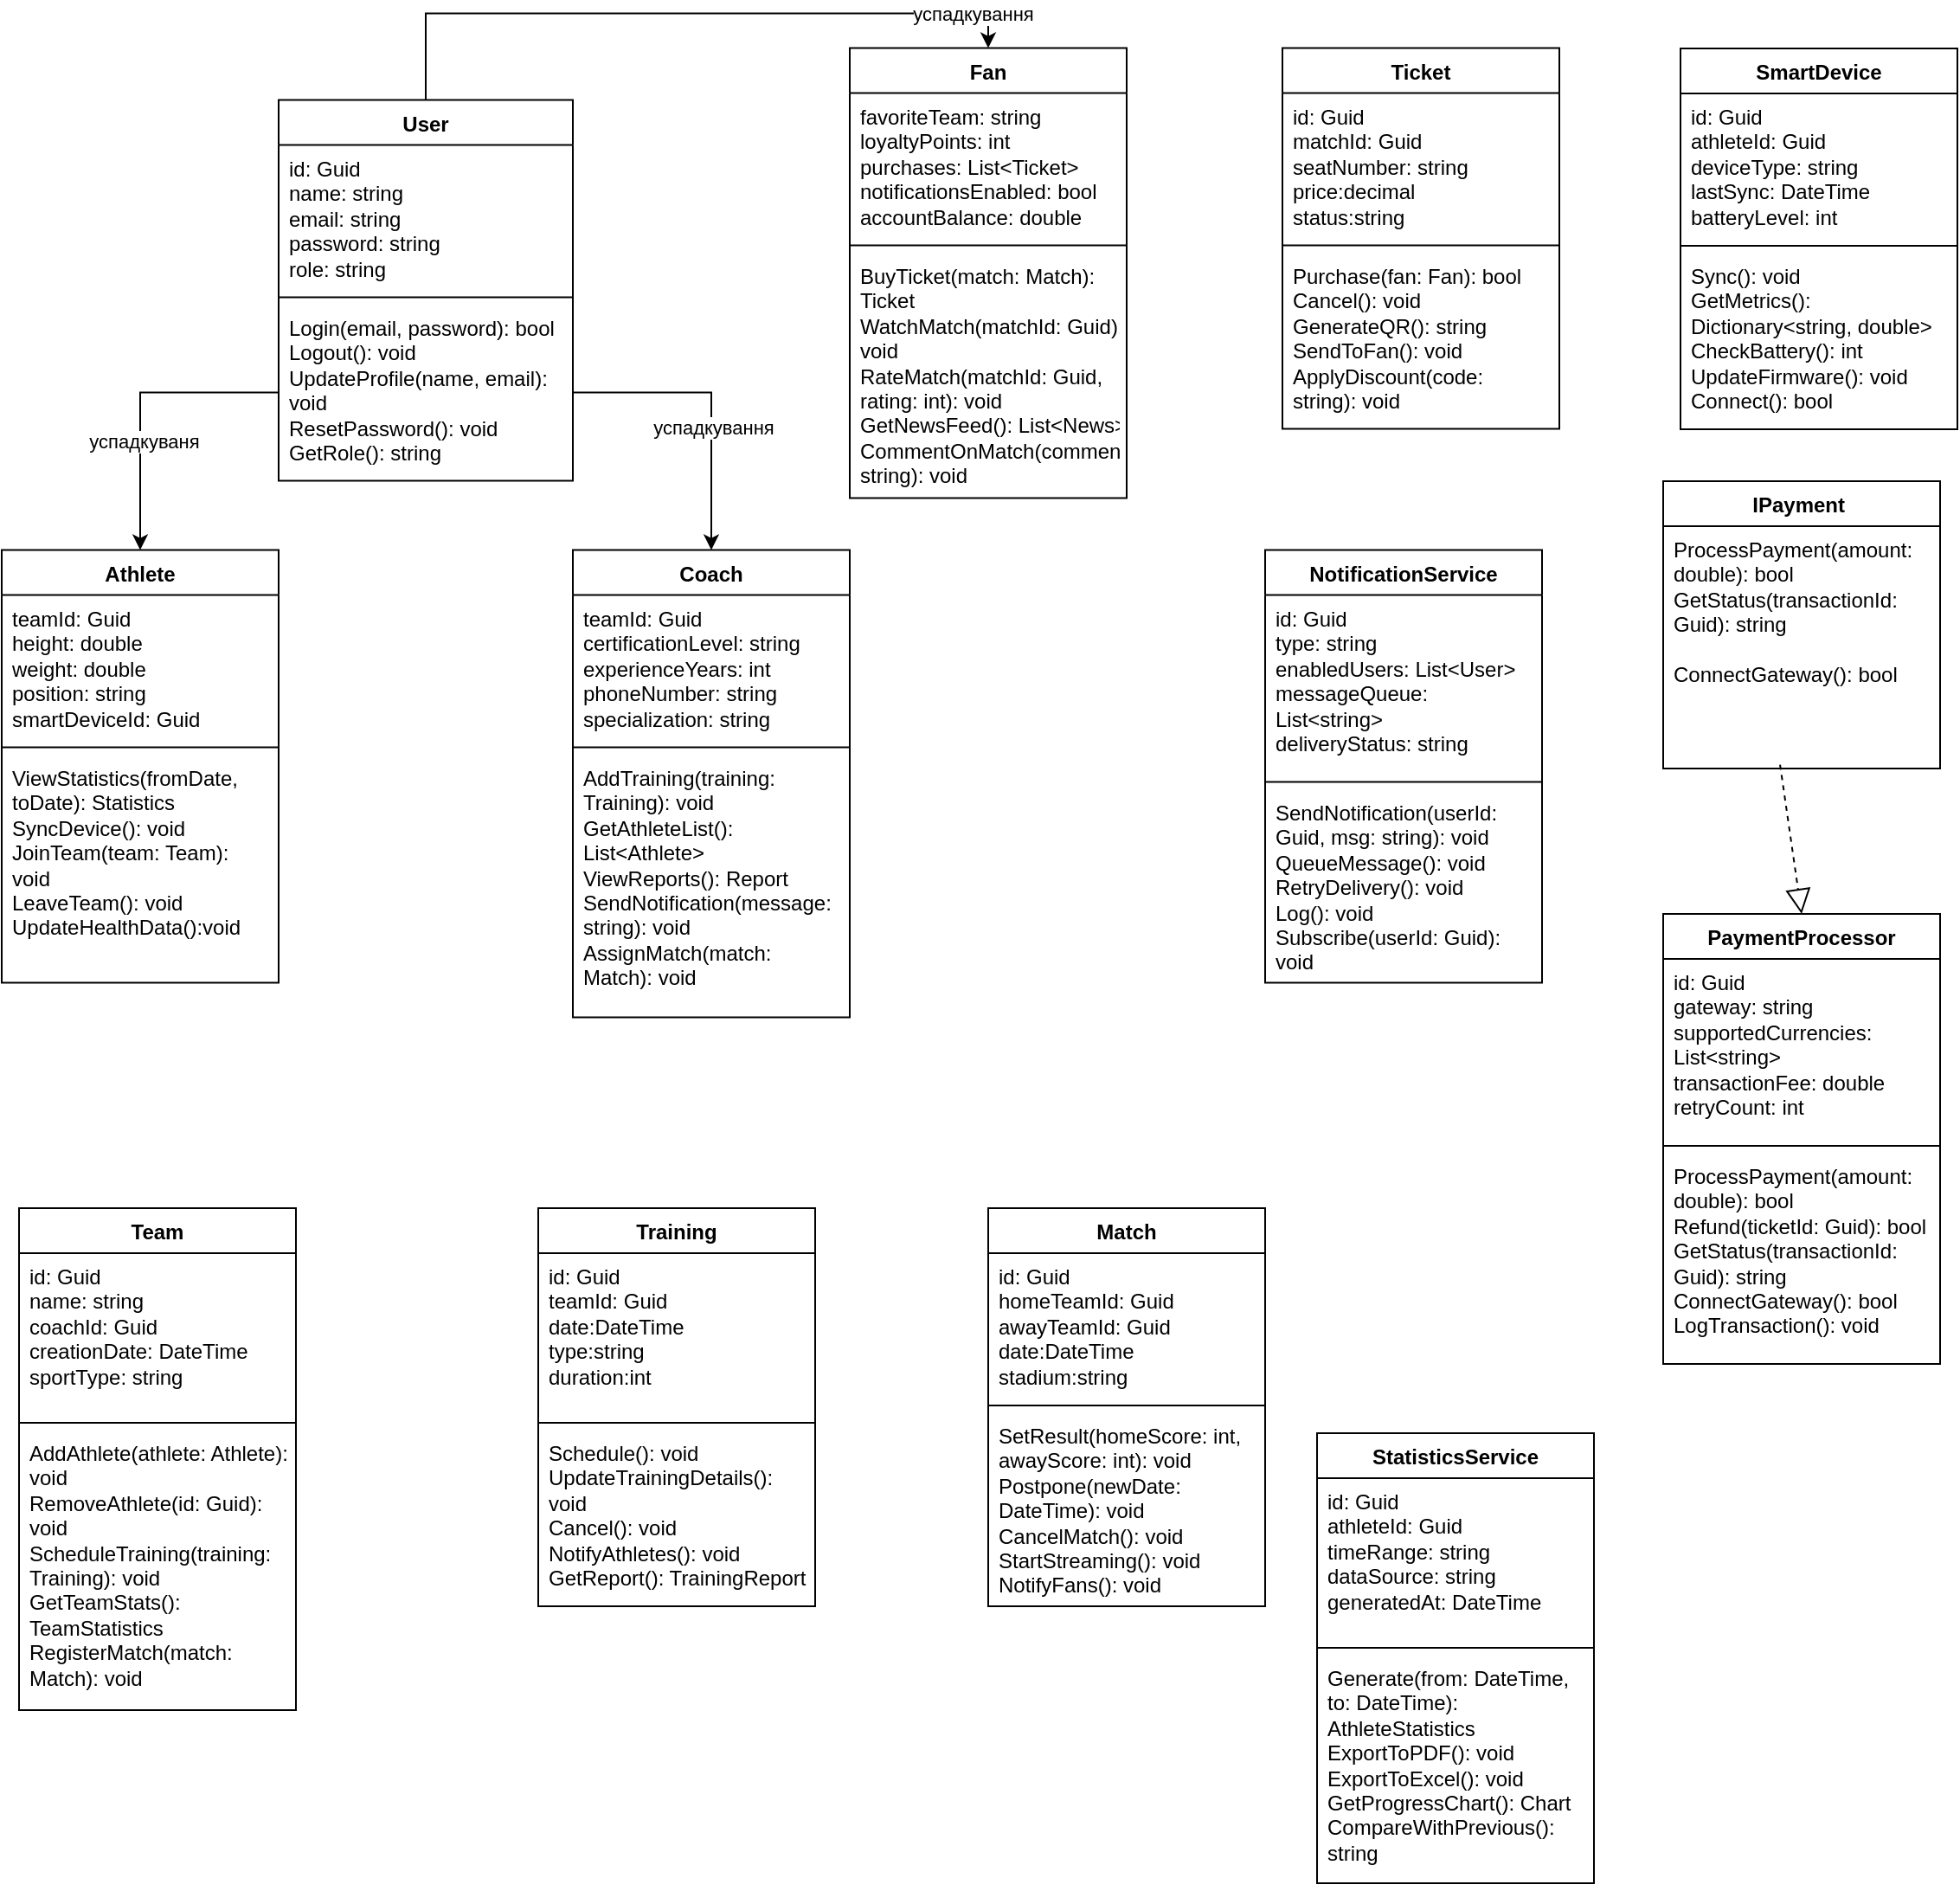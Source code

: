 <mxfile version="27.0.6">
  <diagram name="Діаграма класів" id="z-kEu092A0DdXce8V3VC">
    <mxGraphModel dx="1414" dy="2516" grid="1" gridSize="10" guides="1" tooltips="1" connect="1" arrows="1" fold="1" page="1" pageScale="1" pageWidth="1200" pageHeight="1920" math="0" shadow="0">
      <root>
        <mxCell id="0" />
        <mxCell id="1" parent="0" />
        <mxCell id="_u4IdC9-C4-nJ8cXUjxb-21" style="edgeStyle=orthogonalEdgeStyle;rounded=0;orthogonalLoop=1;jettySize=auto;html=1;exitX=0.5;exitY=0;exitDx=0;exitDy=0;entryX=0.5;entryY=0;entryDx=0;entryDy=0;" parent="1" source="_u4IdC9-C4-nJ8cXUjxb-1" target="_u4IdC9-C4-nJ8cXUjxb-17" edge="1">
          <mxGeometry relative="1" as="geometry" />
        </mxCell>
        <mxCell id="_u4IdC9-C4-nJ8cXUjxb-22" value="успадкування" style="edgeLabel;html=1;align=center;verticalAlign=middle;resizable=0;points=[];" parent="_u4IdC9-C4-nJ8cXUjxb-21" vertex="1" connectable="0">
          <mxGeometry x="0.851" relative="1" as="geometry">
            <mxPoint as="offset" />
          </mxGeometry>
        </mxCell>
        <mxCell id="_u4IdC9-C4-nJ8cXUjxb-1" value="User" style="swimlane;fontStyle=1;align=center;verticalAlign=top;childLayout=stackLayout;horizontal=1;startSize=26;horizontalStack=0;resizeParent=1;resizeParentMax=0;resizeLast=0;collapsible=1;marginBottom=0;whiteSpace=wrap;html=1;" parent="1" vertex="1">
          <mxGeometry x="210" y="-1070.2" width="170" height="220" as="geometry" />
        </mxCell>
        <mxCell id="_u4IdC9-C4-nJ8cXUjxb-2" value="id: Guid&lt;div&gt;name: string&lt;/div&gt;&lt;div&gt;email: string&lt;/div&gt;&lt;div&gt;password: string&lt;br&gt;&lt;div&gt;role: string&lt;/div&gt;&lt;/div&gt;" style="text;strokeColor=none;fillColor=none;align=left;verticalAlign=top;spacingLeft=4;spacingRight=4;overflow=hidden;rotatable=0;points=[[0,0.5],[1,0.5]];portConstraint=eastwest;whiteSpace=wrap;html=1;" parent="_u4IdC9-C4-nJ8cXUjxb-1" vertex="1">
          <mxGeometry y="26" width="170" height="84" as="geometry" />
        </mxCell>
        <mxCell id="_u4IdC9-C4-nJ8cXUjxb-3" value="" style="line;strokeWidth=1;fillColor=none;align=left;verticalAlign=middle;spacingTop=-1;spacingLeft=3;spacingRight=3;rotatable=0;labelPosition=right;points=[];portConstraint=eastwest;strokeColor=inherit;" parent="_u4IdC9-C4-nJ8cXUjxb-1" vertex="1">
          <mxGeometry y="110" width="170" height="8" as="geometry" />
        </mxCell>
        <mxCell id="_u4IdC9-C4-nJ8cXUjxb-4" value="Login(email, password): bool&lt;div&gt;Logout(): void&lt;/div&gt;&lt;div&gt;UpdateProfile(name, email): void&lt;/div&gt;&lt;div&gt;ResetPassword(): void&lt;/div&gt;&lt;div&gt;GetRole(): string&lt;/div&gt;" style="text;strokeColor=none;fillColor=none;align=left;verticalAlign=top;spacingLeft=4;spacingRight=4;overflow=hidden;rotatable=0;points=[[0,0.5],[1,0.5]];portConstraint=eastwest;whiteSpace=wrap;html=1;" parent="_u4IdC9-C4-nJ8cXUjxb-1" vertex="1">
          <mxGeometry y="118" width="170" height="102" as="geometry" />
        </mxCell>
        <mxCell id="_u4IdC9-C4-nJ8cXUjxb-5" value="Athlete" style="swimlane;fontStyle=1;align=center;verticalAlign=top;childLayout=stackLayout;horizontal=1;startSize=26;horizontalStack=0;resizeParent=1;resizeParentMax=0;resizeLast=0;collapsible=1;marginBottom=0;whiteSpace=wrap;html=1;" parent="1" vertex="1">
          <mxGeometry x="50" y="-810.2" width="160" height="250" as="geometry" />
        </mxCell>
        <mxCell id="_u4IdC9-C4-nJ8cXUjxb-6" value="teamId: Guid&lt;div&gt;height: double&lt;/div&gt;&lt;div&gt;weight: double&lt;/div&gt;&lt;div&gt;position: string&lt;/div&gt;&lt;div&gt;smartDeviceId: Guid&lt;/div&gt;" style="text;strokeColor=none;fillColor=none;align=left;verticalAlign=top;spacingLeft=4;spacingRight=4;overflow=hidden;rotatable=0;points=[[0,0.5],[1,0.5]];portConstraint=eastwest;whiteSpace=wrap;html=1;" parent="_u4IdC9-C4-nJ8cXUjxb-5" vertex="1">
          <mxGeometry y="26" width="160" height="84" as="geometry" />
        </mxCell>
        <mxCell id="_u4IdC9-C4-nJ8cXUjxb-7" value="" style="line;strokeWidth=1;fillColor=none;align=left;verticalAlign=middle;spacingTop=-1;spacingLeft=3;spacingRight=3;rotatable=0;labelPosition=right;points=[];portConstraint=eastwest;strokeColor=inherit;" parent="_u4IdC9-C4-nJ8cXUjxb-5" vertex="1">
          <mxGeometry y="110" width="160" height="8" as="geometry" />
        </mxCell>
        <mxCell id="_u4IdC9-C4-nJ8cXUjxb-8" value="ViewStatistics(fromDate, toDate): Statistics&lt;div&gt;SyncDevice(): void&lt;/div&gt;&lt;div&gt;JoinTeam(team: Team): void&lt;/div&gt;&lt;div&gt;LeaveTeam(): void&lt;/div&gt;&lt;div&gt;UpdateHealthData():void&lt;/div&gt;" style="text;strokeColor=none;fillColor=none;align=left;verticalAlign=top;spacingLeft=4;spacingRight=4;overflow=hidden;rotatable=0;points=[[0,0.5],[1,0.5]];portConstraint=eastwest;whiteSpace=wrap;html=1;" parent="_u4IdC9-C4-nJ8cXUjxb-5" vertex="1">
          <mxGeometry y="118" width="160" height="132" as="geometry" />
        </mxCell>
        <mxCell id="_u4IdC9-C4-nJ8cXUjxb-9" style="edgeStyle=orthogonalEdgeStyle;rounded=0;orthogonalLoop=1;jettySize=auto;html=1;exitX=0;exitY=0.5;exitDx=0;exitDy=0;entryX=0.5;entryY=0;entryDx=0;entryDy=0;" parent="1" source="_u4IdC9-C4-nJ8cXUjxb-4" target="_u4IdC9-C4-nJ8cXUjxb-5" edge="1">
          <mxGeometry relative="1" as="geometry" />
        </mxCell>
        <mxCell id="_u4IdC9-C4-nJ8cXUjxb-10" value="успадкуваня" style="edgeLabel;html=1;align=center;verticalAlign=middle;resizable=0;points=[];" parent="_u4IdC9-C4-nJ8cXUjxb-9" vertex="1" connectable="0">
          <mxGeometry x="0.256" y="2" relative="1" as="geometry">
            <mxPoint as="offset" />
          </mxGeometry>
        </mxCell>
        <mxCell id="_u4IdC9-C4-nJ8cXUjxb-11" value="Coach " style="swimlane;fontStyle=1;align=center;verticalAlign=top;childLayout=stackLayout;horizontal=1;startSize=26;horizontalStack=0;resizeParent=1;resizeParentMax=0;resizeLast=0;collapsible=1;marginBottom=0;whiteSpace=wrap;html=1;" parent="1" vertex="1">
          <mxGeometry x="380" y="-810.2" width="160" height="270" as="geometry" />
        </mxCell>
        <mxCell id="_u4IdC9-C4-nJ8cXUjxb-12" value="teamId: Guid&lt;div&gt;certificationLevel: string&lt;/div&gt;&lt;div&gt;experienceYears: int&lt;/div&gt;&lt;div&gt;phoneNumber: string&lt;/div&gt;&lt;div&gt;specialization: string&lt;/div&gt;" style="text;strokeColor=none;fillColor=none;align=left;verticalAlign=top;spacingLeft=4;spacingRight=4;overflow=hidden;rotatable=0;points=[[0,0.5],[1,0.5]];portConstraint=eastwest;whiteSpace=wrap;html=1;" parent="_u4IdC9-C4-nJ8cXUjxb-11" vertex="1">
          <mxGeometry y="26" width="160" height="84" as="geometry" />
        </mxCell>
        <mxCell id="_u4IdC9-C4-nJ8cXUjxb-13" value="" style="line;strokeWidth=1;fillColor=none;align=left;verticalAlign=middle;spacingTop=-1;spacingLeft=3;spacingRight=3;rotatable=0;labelPosition=right;points=[];portConstraint=eastwest;strokeColor=inherit;" parent="_u4IdC9-C4-nJ8cXUjxb-11" vertex="1">
          <mxGeometry y="110" width="160" height="8" as="geometry" />
        </mxCell>
        <mxCell id="_u4IdC9-C4-nJ8cXUjxb-14" value="AddTraining(training: Training): void&lt;div&gt;GetAthleteList(): List&amp;lt;Athlete&amp;gt;&lt;/div&gt;&lt;div&gt;ViewReports(): Report&lt;/div&gt;&lt;div&gt;SendNotification(message: string): void&lt;/div&gt;&lt;div&gt;AssignMatch(match: Match): void&lt;/div&gt;" style="text;strokeColor=none;fillColor=none;align=left;verticalAlign=top;spacingLeft=4;spacingRight=4;overflow=hidden;rotatable=0;points=[[0,0.5],[1,0.5]];portConstraint=eastwest;whiteSpace=wrap;html=1;" parent="_u4IdC9-C4-nJ8cXUjxb-11" vertex="1">
          <mxGeometry y="118" width="160" height="152" as="geometry" />
        </mxCell>
        <mxCell id="_u4IdC9-C4-nJ8cXUjxb-15" style="edgeStyle=orthogonalEdgeStyle;rounded=0;orthogonalLoop=1;jettySize=auto;html=1;exitX=1;exitY=0.5;exitDx=0;exitDy=0;entryX=0.5;entryY=0;entryDx=0;entryDy=0;" parent="1" source="_u4IdC9-C4-nJ8cXUjxb-4" target="_u4IdC9-C4-nJ8cXUjxb-11" edge="1">
          <mxGeometry relative="1" as="geometry" />
        </mxCell>
        <mxCell id="_u4IdC9-C4-nJ8cXUjxb-16" value="успадкування" style="edgeLabel;html=1;align=center;verticalAlign=middle;resizable=0;points=[];" parent="_u4IdC9-C4-nJ8cXUjxb-15" vertex="1" connectable="0">
          <mxGeometry x="0.163" y="1" relative="1" as="geometry">
            <mxPoint as="offset" />
          </mxGeometry>
        </mxCell>
        <mxCell id="_u4IdC9-C4-nJ8cXUjxb-17" value="Fan" style="swimlane;fontStyle=1;align=center;verticalAlign=top;childLayout=stackLayout;horizontal=1;startSize=26;horizontalStack=0;resizeParent=1;resizeParentMax=0;resizeLast=0;collapsible=1;marginBottom=0;whiteSpace=wrap;html=1;" parent="1" vertex="1">
          <mxGeometry x="540" y="-1100.2" width="160" height="260" as="geometry" />
        </mxCell>
        <mxCell id="_u4IdC9-C4-nJ8cXUjxb-18" value="favoriteTeam: string&lt;div&gt;loyaltyPoints: int&lt;/div&gt;&lt;div&gt;purchases: List&amp;lt;Ticket&amp;gt;&lt;/div&gt;&lt;div&gt;notificationsEnabled: bool&lt;/div&gt;&lt;div&gt;accountBalance: double&lt;/div&gt;" style="text;strokeColor=none;fillColor=none;align=left;verticalAlign=top;spacingLeft=4;spacingRight=4;overflow=hidden;rotatable=0;points=[[0,0.5],[1,0.5]];portConstraint=eastwest;whiteSpace=wrap;html=1;" parent="_u4IdC9-C4-nJ8cXUjxb-17" vertex="1">
          <mxGeometry y="26" width="160" height="84" as="geometry" />
        </mxCell>
        <mxCell id="_u4IdC9-C4-nJ8cXUjxb-19" value="" style="line;strokeWidth=1;fillColor=none;align=left;verticalAlign=middle;spacingTop=-1;spacingLeft=3;spacingRight=3;rotatable=0;labelPosition=right;points=[];portConstraint=eastwest;strokeColor=inherit;" parent="_u4IdC9-C4-nJ8cXUjxb-17" vertex="1">
          <mxGeometry y="110" width="160" height="8" as="geometry" />
        </mxCell>
        <mxCell id="_u4IdC9-C4-nJ8cXUjxb-20" value="BuyTicket(match: Match): Ticket&lt;div&gt;WatchMatch(matchId: Guid): void&lt;/div&gt;&lt;div&gt;RateMatch(matchId: Guid, rating: int): void&lt;/div&gt;&lt;div&gt;GetNewsFeed(): List&amp;lt;News&amp;gt;&lt;/div&gt;&lt;div&gt;CommentOnMatch(comment: string): void&lt;/div&gt;" style="text;strokeColor=none;fillColor=none;align=left;verticalAlign=top;spacingLeft=4;spacingRight=4;overflow=hidden;rotatable=0;points=[[0,0.5],[1,0.5]];portConstraint=eastwest;whiteSpace=wrap;html=1;" parent="_u4IdC9-C4-nJ8cXUjxb-17" vertex="1">
          <mxGeometry y="118" width="160" height="142" as="geometry" />
        </mxCell>
        <mxCell id="_u4IdC9-C4-nJ8cXUjxb-23" value="Team" style="swimlane;fontStyle=1;align=center;verticalAlign=top;childLayout=stackLayout;horizontal=1;startSize=26;horizontalStack=0;resizeParent=1;resizeParentMax=0;resizeLast=0;collapsible=1;marginBottom=0;whiteSpace=wrap;html=1;" parent="1" vertex="1">
          <mxGeometry x="60" y="-430" width="160" height="290" as="geometry" />
        </mxCell>
        <mxCell id="_u4IdC9-C4-nJ8cXUjxb-24" value="id: Guid&lt;div&gt;name: string&lt;/div&gt;&lt;div&gt;coachId: Guid&lt;/div&gt;&lt;div&gt;creationDate: DateTime&lt;/div&gt;&lt;div&gt;sportType: string&lt;/div&gt;" style="text;strokeColor=none;fillColor=none;align=left;verticalAlign=top;spacingLeft=4;spacingRight=4;overflow=hidden;rotatable=0;points=[[0,0.5],[1,0.5]];portConstraint=eastwest;whiteSpace=wrap;html=1;" parent="_u4IdC9-C4-nJ8cXUjxb-23" vertex="1">
          <mxGeometry y="26" width="160" height="94" as="geometry" />
        </mxCell>
        <mxCell id="_u4IdC9-C4-nJ8cXUjxb-25" value="" style="line;strokeWidth=1;fillColor=none;align=left;verticalAlign=middle;spacingTop=-1;spacingLeft=3;spacingRight=3;rotatable=0;labelPosition=right;points=[];portConstraint=eastwest;strokeColor=inherit;" parent="_u4IdC9-C4-nJ8cXUjxb-23" vertex="1">
          <mxGeometry y="120" width="160" height="8" as="geometry" />
        </mxCell>
        <mxCell id="_u4IdC9-C4-nJ8cXUjxb-26" value="AddAthlete(athlete: Athlete): void&lt;div&gt;RemoveAthlete(id: Guid): void&lt;/div&gt;&lt;div&gt;ScheduleTraining(training: Training): void&lt;/div&gt;&lt;div&gt;GetTeamStats(): TeamStatistics&lt;/div&gt;&lt;div&gt;RegisterMatch(match: Match): void&lt;/div&gt;" style="text;strokeColor=none;fillColor=none;align=left;verticalAlign=top;spacingLeft=4;spacingRight=4;overflow=hidden;rotatable=0;points=[[0,0.5],[1,0.5]];portConstraint=eastwest;whiteSpace=wrap;html=1;" parent="_u4IdC9-C4-nJ8cXUjxb-23" vertex="1">
          <mxGeometry y="128" width="160" height="162" as="geometry" />
        </mxCell>
        <mxCell id="_u4IdC9-C4-nJ8cXUjxb-27" value="Training" style="swimlane;fontStyle=1;align=center;verticalAlign=top;childLayout=stackLayout;horizontal=1;startSize=26;horizontalStack=0;resizeParent=1;resizeParentMax=0;resizeLast=0;collapsible=1;marginBottom=0;whiteSpace=wrap;html=1;" parent="1" vertex="1">
          <mxGeometry x="360" y="-430" width="160" height="230" as="geometry" />
        </mxCell>
        <mxCell id="_u4IdC9-C4-nJ8cXUjxb-28" value="id: Guid&lt;div&gt;teamId: Guid&lt;/div&gt;&lt;div&gt;date:DateTime&lt;/div&gt;&lt;div&gt;type:string&lt;/div&gt;&lt;div&gt;duration:int&lt;/div&gt;" style="text;strokeColor=none;fillColor=none;align=left;verticalAlign=top;spacingLeft=4;spacingRight=4;overflow=hidden;rotatable=0;points=[[0,0.5],[1,0.5]];portConstraint=eastwest;whiteSpace=wrap;html=1;" parent="_u4IdC9-C4-nJ8cXUjxb-27" vertex="1">
          <mxGeometry y="26" width="160" height="94" as="geometry" />
        </mxCell>
        <mxCell id="_u4IdC9-C4-nJ8cXUjxb-29" value="" style="line;strokeWidth=1;fillColor=none;align=left;verticalAlign=middle;spacingTop=-1;spacingLeft=3;spacingRight=3;rotatable=0;labelPosition=right;points=[];portConstraint=eastwest;strokeColor=inherit;" parent="_u4IdC9-C4-nJ8cXUjxb-27" vertex="1">
          <mxGeometry y="120" width="160" height="8" as="geometry" />
        </mxCell>
        <mxCell id="_u4IdC9-C4-nJ8cXUjxb-30" value="Schedule(): void&lt;div&gt;UpdateTrainingDetails(): void&lt;/div&gt;&lt;div&gt;Cancel(): void&lt;/div&gt;&lt;div&gt;NotifyAthletes(): void&lt;/div&gt;&lt;div&gt;GetReport(): TrainingReport&lt;/div&gt;" style="text;strokeColor=none;fillColor=none;align=left;verticalAlign=top;spacingLeft=4;spacingRight=4;overflow=hidden;rotatable=0;points=[[0,0.5],[1,0.5]];portConstraint=eastwest;whiteSpace=wrap;html=1;" parent="_u4IdC9-C4-nJ8cXUjxb-27" vertex="1">
          <mxGeometry y="128" width="160" height="102" as="geometry" />
        </mxCell>
        <mxCell id="_u4IdC9-C4-nJ8cXUjxb-31" value="Match" style="swimlane;fontStyle=1;align=center;verticalAlign=top;childLayout=stackLayout;horizontal=1;startSize=26;horizontalStack=0;resizeParent=1;resizeParentMax=0;resizeLast=0;collapsible=1;marginBottom=0;whiteSpace=wrap;html=1;" parent="1" vertex="1">
          <mxGeometry x="620" y="-430" width="160" height="230" as="geometry" />
        </mxCell>
        <mxCell id="_u4IdC9-C4-nJ8cXUjxb-32" value="id: Guid&lt;div&gt;homeTeamId: Guid&lt;/div&gt;&lt;div&gt;awayTeamId: Guid&lt;/div&gt;&lt;div&gt;date:DateTime&lt;/div&gt;&lt;div&gt;stadium:string&lt;/div&gt;" style="text;strokeColor=none;fillColor=none;align=left;verticalAlign=top;spacingLeft=4;spacingRight=4;overflow=hidden;rotatable=0;points=[[0,0.5],[1,0.5]];portConstraint=eastwest;whiteSpace=wrap;html=1;" parent="_u4IdC9-C4-nJ8cXUjxb-31" vertex="1">
          <mxGeometry y="26" width="160" height="84" as="geometry" />
        </mxCell>
        <mxCell id="_u4IdC9-C4-nJ8cXUjxb-33" value="" style="line;strokeWidth=1;fillColor=none;align=left;verticalAlign=middle;spacingTop=-1;spacingLeft=3;spacingRight=3;rotatable=0;labelPosition=right;points=[];portConstraint=eastwest;strokeColor=inherit;" parent="_u4IdC9-C4-nJ8cXUjxb-31" vertex="1">
          <mxGeometry y="110" width="160" height="8" as="geometry" />
        </mxCell>
        <mxCell id="_u4IdC9-C4-nJ8cXUjxb-34" value="SetResult(homeScore: int, awayScore: int): void&lt;div&gt;Postpone(newDate: DateTime): void&lt;/div&gt;&lt;div&gt;CancelMatch(): void&lt;/div&gt;&lt;div&gt;StartStreaming(): void&lt;/div&gt;&lt;div&gt;NotifyFans(): void&lt;/div&gt;" style="text;strokeColor=none;fillColor=none;align=left;verticalAlign=top;spacingLeft=4;spacingRight=4;overflow=hidden;rotatable=0;points=[[0,0.5],[1,0.5]];portConstraint=eastwest;whiteSpace=wrap;html=1;" parent="_u4IdC9-C4-nJ8cXUjxb-31" vertex="1">
          <mxGeometry y="118" width="160" height="112" as="geometry" />
        </mxCell>
        <mxCell id="_u4IdC9-C4-nJ8cXUjxb-35" value="Ticket" style="swimlane;fontStyle=1;align=center;verticalAlign=top;childLayout=stackLayout;horizontal=1;startSize=26;horizontalStack=0;resizeParent=1;resizeParentMax=0;resizeLast=0;collapsible=1;marginBottom=0;whiteSpace=wrap;html=1;" parent="1" vertex="1">
          <mxGeometry x="790" y="-1100.2" width="160" height="220" as="geometry" />
        </mxCell>
        <mxCell id="_u4IdC9-C4-nJ8cXUjxb-36" value="id: Guid&lt;div&gt;matchId: Guid&lt;/div&gt;&lt;div&gt;seatNumber: string&lt;/div&gt;&lt;div&gt;price:decimal&lt;/div&gt;&lt;div&gt;status:string&lt;/div&gt;" style="text;strokeColor=none;fillColor=none;align=left;verticalAlign=top;spacingLeft=4;spacingRight=4;overflow=hidden;rotatable=0;points=[[0,0.5],[1,0.5]];portConstraint=eastwest;whiteSpace=wrap;html=1;" parent="_u4IdC9-C4-nJ8cXUjxb-35" vertex="1">
          <mxGeometry y="26" width="160" height="84" as="geometry" />
        </mxCell>
        <mxCell id="_u4IdC9-C4-nJ8cXUjxb-37" value="" style="line;strokeWidth=1;fillColor=none;align=left;verticalAlign=middle;spacingTop=-1;spacingLeft=3;spacingRight=3;rotatable=0;labelPosition=right;points=[];portConstraint=eastwest;strokeColor=inherit;" parent="_u4IdC9-C4-nJ8cXUjxb-35" vertex="1">
          <mxGeometry y="110" width="160" height="8" as="geometry" />
        </mxCell>
        <mxCell id="_u4IdC9-C4-nJ8cXUjxb-38" value="Purchase(fan: Fan): bool&lt;div&gt;Cancel(): void&lt;/div&gt;&lt;div&gt;GenerateQR(): string&lt;/div&gt;&lt;div&gt;SendToFan(): void&lt;/div&gt;&lt;div&gt;ApplyDiscount(code: string): void&lt;/div&gt;" style="text;strokeColor=none;fillColor=none;align=left;verticalAlign=top;spacingLeft=4;spacingRight=4;overflow=hidden;rotatable=0;points=[[0,0.5],[1,0.5]];portConstraint=eastwest;whiteSpace=wrap;html=1;" parent="_u4IdC9-C4-nJ8cXUjxb-35" vertex="1">
          <mxGeometry y="118" width="160" height="102" as="geometry" />
        </mxCell>
        <mxCell id="_u4IdC9-C4-nJ8cXUjxb-39" value="SmartDevice" style="swimlane;fontStyle=1;align=center;verticalAlign=top;childLayout=stackLayout;horizontal=1;startSize=26;horizontalStack=0;resizeParent=1;resizeParentMax=0;resizeLast=0;collapsible=1;marginBottom=0;whiteSpace=wrap;html=1;" parent="1" vertex="1">
          <mxGeometry x="1020" y="-1100" width="160" height="220" as="geometry" />
        </mxCell>
        <mxCell id="_u4IdC9-C4-nJ8cXUjxb-40" value="id: Guid&lt;div&gt;athleteId: Guid&lt;/div&gt;&lt;div&gt;deviceType: string&lt;/div&gt;&lt;div&gt;lastSync: DateTime&lt;/div&gt;&lt;div&gt;batteryLevel: int&lt;/div&gt;&lt;div&gt;&lt;br&gt;&lt;/div&gt;" style="text;strokeColor=none;fillColor=none;align=left;verticalAlign=top;spacingLeft=4;spacingRight=4;overflow=hidden;rotatable=0;points=[[0,0.5],[1,0.5]];portConstraint=eastwest;whiteSpace=wrap;html=1;" parent="_u4IdC9-C4-nJ8cXUjxb-39" vertex="1">
          <mxGeometry y="26" width="160" height="84" as="geometry" />
        </mxCell>
        <mxCell id="_u4IdC9-C4-nJ8cXUjxb-41" value="" style="line;strokeWidth=1;fillColor=none;align=left;verticalAlign=middle;spacingTop=-1;spacingLeft=3;spacingRight=3;rotatable=0;labelPosition=right;points=[];portConstraint=eastwest;strokeColor=inherit;" parent="_u4IdC9-C4-nJ8cXUjxb-39" vertex="1">
          <mxGeometry y="110" width="160" height="8" as="geometry" />
        </mxCell>
        <mxCell id="_u4IdC9-C4-nJ8cXUjxb-42" value="Sync(): void&lt;div&gt;GetMetrics(): Dictionary&amp;lt;string, double&amp;gt;&lt;/div&gt;&lt;div&gt;CheckBattery(): int&lt;/div&gt;&lt;div&gt;UpdateFirmware(): void&lt;/div&gt;&lt;div&gt;&lt;span style=&quot;background-color: transparent; color: light-dark(rgb(0, 0, 0), rgb(255, 255, 255));&quot;&gt;Connect(): bool&lt;/span&gt;&lt;/div&gt;" style="text;strokeColor=none;fillColor=none;align=left;verticalAlign=top;spacingLeft=4;spacingRight=4;overflow=hidden;rotatable=0;points=[[0,0.5],[1,0.5]];portConstraint=eastwest;whiteSpace=wrap;html=1;" parent="_u4IdC9-C4-nJ8cXUjxb-39" vertex="1">
          <mxGeometry y="118" width="160" height="102" as="geometry" />
        </mxCell>
        <mxCell id="_u4IdC9-C4-nJ8cXUjxb-43" value="NotificationService" style="swimlane;fontStyle=1;align=center;verticalAlign=top;childLayout=stackLayout;horizontal=1;startSize=26;horizontalStack=0;resizeParent=1;resizeParentMax=0;resizeLast=0;collapsible=1;marginBottom=0;whiteSpace=wrap;html=1;" parent="1" vertex="1">
          <mxGeometry x="780" y="-810.2" width="160" height="250" as="geometry" />
        </mxCell>
        <mxCell id="_u4IdC9-C4-nJ8cXUjxb-44" value="id: Guid&lt;div&gt;type: string&lt;/div&gt;&lt;div&gt;enabledUsers: List&amp;lt;User&amp;gt;&lt;/div&gt;&lt;div&gt;messageQueue: List&amp;lt;string&amp;gt;&lt;/div&gt;&lt;div&gt;deliveryStatus: string&lt;/div&gt;" style="text;strokeColor=none;fillColor=none;align=left;verticalAlign=top;spacingLeft=4;spacingRight=4;overflow=hidden;rotatable=0;points=[[0,0.5],[1,0.5]];portConstraint=eastwest;whiteSpace=wrap;html=1;" parent="_u4IdC9-C4-nJ8cXUjxb-43" vertex="1">
          <mxGeometry y="26" width="160" height="104" as="geometry" />
        </mxCell>
        <mxCell id="_u4IdC9-C4-nJ8cXUjxb-45" value="" style="line;strokeWidth=1;fillColor=none;align=left;verticalAlign=middle;spacingTop=-1;spacingLeft=3;spacingRight=3;rotatable=0;labelPosition=right;points=[];portConstraint=eastwest;strokeColor=inherit;" parent="_u4IdC9-C4-nJ8cXUjxb-43" vertex="1">
          <mxGeometry y="130" width="160" height="8" as="geometry" />
        </mxCell>
        <mxCell id="_u4IdC9-C4-nJ8cXUjxb-46" value="SendNotification(userId: Guid, msg: string): void&lt;div&gt;QueueMessage(): void&lt;/div&gt;&lt;div&gt;RetryDelivery(): void&lt;/div&gt;&lt;div&gt;Log(): void&lt;/div&gt;&lt;div&gt;Subscribe(userId: Guid): void&lt;/div&gt;" style="text;strokeColor=none;fillColor=none;align=left;verticalAlign=top;spacingLeft=4;spacingRight=4;overflow=hidden;rotatable=0;points=[[0,0.5],[1,0.5]];portConstraint=eastwest;whiteSpace=wrap;html=1;" parent="_u4IdC9-C4-nJ8cXUjxb-43" vertex="1">
          <mxGeometry y="138" width="160" height="112" as="geometry" />
        </mxCell>
        <mxCell id="_u4IdC9-C4-nJ8cXUjxb-47" value="PaymentProcessor" style="swimlane;fontStyle=1;align=center;verticalAlign=top;childLayout=stackLayout;horizontal=1;startSize=26;horizontalStack=0;resizeParent=1;resizeParentMax=0;resizeLast=0;collapsible=1;marginBottom=0;whiteSpace=wrap;html=1;" parent="1" vertex="1">
          <mxGeometry x="1010" y="-600" width="160" height="260" as="geometry" />
        </mxCell>
        <mxCell id="_u4IdC9-C4-nJ8cXUjxb-48" value="id: Guid&lt;div&gt;gateway: string&lt;/div&gt;&lt;div&gt;supportedCurrencies: List&amp;lt;string&amp;gt;&lt;/div&gt;&lt;div&gt;transactionFee: double&lt;/div&gt;&lt;div&gt;&lt;span style=&quot;background-color: transparent; color: light-dark(rgb(0, 0, 0), rgb(255, 255, 255));&quot;&gt;retryCount: int&lt;/span&gt;&lt;/div&gt;&lt;div&gt;&lt;br/&gt;&lt;p class=&quot;&quot; data-end=&quot;3697&quot; data-start=&quot;3686&quot;&gt;&lt;/p&gt;&lt;/div&gt;" style="text;strokeColor=none;fillColor=none;align=left;verticalAlign=top;spacingLeft=4;spacingRight=4;overflow=hidden;rotatable=0;points=[[0,0.5],[1,0.5]];portConstraint=eastwest;whiteSpace=wrap;html=1;" parent="_u4IdC9-C4-nJ8cXUjxb-47" vertex="1">
          <mxGeometry y="26" width="160" height="104" as="geometry" />
        </mxCell>
        <mxCell id="_u4IdC9-C4-nJ8cXUjxb-49" value="" style="line;strokeWidth=1;fillColor=none;align=left;verticalAlign=middle;spacingTop=-1;spacingLeft=3;spacingRight=3;rotatable=0;labelPosition=right;points=[];portConstraint=eastwest;strokeColor=inherit;" parent="_u4IdC9-C4-nJ8cXUjxb-47" vertex="1">
          <mxGeometry y="130" width="160" height="8" as="geometry" />
        </mxCell>
        <mxCell id="_u4IdC9-C4-nJ8cXUjxb-50" value="ProcessPayment(amount: double): bool&lt;div&gt;Refund(ticketId: Guid): bool&lt;/div&gt;&lt;div&gt;GetStatus(transactionId: Guid): string&lt;/div&gt;&lt;div&gt;ConnectGateway(): bool&lt;/div&gt;&lt;div&gt;LogTransaction(): void&lt;/div&gt;" style="text;strokeColor=none;fillColor=none;align=left;verticalAlign=top;spacingLeft=4;spacingRight=4;overflow=hidden;rotatable=0;points=[[0,0.5],[1,0.5]];portConstraint=eastwest;whiteSpace=wrap;html=1;" parent="_u4IdC9-C4-nJ8cXUjxb-47" vertex="1">
          <mxGeometry y="138" width="160" height="122" as="geometry" />
        </mxCell>
        <mxCell id="_u4IdC9-C4-nJ8cXUjxb-51" value="StatisticsService" style="swimlane;fontStyle=1;align=center;verticalAlign=top;childLayout=stackLayout;horizontal=1;startSize=26;horizontalStack=0;resizeParent=1;resizeParentMax=0;resizeLast=0;collapsible=1;marginBottom=0;whiteSpace=wrap;html=1;" parent="1" vertex="1">
          <mxGeometry x="810" y="-300" width="160" height="260" as="geometry" />
        </mxCell>
        <mxCell id="_u4IdC9-C4-nJ8cXUjxb-52" value="id: Guid&lt;div&gt;athleteId: Guid&lt;/div&gt;&lt;div&gt;timeRange: string&lt;/div&gt;&lt;div&gt;dataSource: string&lt;/div&gt;&lt;div&gt;generatedAt: DateTime&lt;/div&gt;" style="text;strokeColor=none;fillColor=none;align=left;verticalAlign=top;spacingLeft=4;spacingRight=4;overflow=hidden;rotatable=0;points=[[0,0.5],[1,0.5]];portConstraint=eastwest;whiteSpace=wrap;html=1;" parent="_u4IdC9-C4-nJ8cXUjxb-51" vertex="1">
          <mxGeometry y="26" width="160" height="94" as="geometry" />
        </mxCell>
        <mxCell id="_u4IdC9-C4-nJ8cXUjxb-53" value="" style="line;strokeWidth=1;fillColor=none;align=left;verticalAlign=middle;spacingTop=-1;spacingLeft=3;spacingRight=3;rotatable=0;labelPosition=right;points=[];portConstraint=eastwest;strokeColor=inherit;" parent="_u4IdC9-C4-nJ8cXUjxb-51" vertex="1">
          <mxGeometry y="120" width="160" height="8" as="geometry" />
        </mxCell>
        <mxCell id="_u4IdC9-C4-nJ8cXUjxb-54" value="Generate(from: DateTime, to: DateTime): AthleteStatistics&lt;div&gt;ExportToPDF(): void&lt;/div&gt;&lt;div&gt;ExportToExcel(): void&lt;/div&gt;&lt;div&gt;GetProgressChart(): Chart&lt;/div&gt;&lt;div&gt;CompareWithPrevious(): string&lt;/div&gt;" style="text;strokeColor=none;fillColor=none;align=left;verticalAlign=top;spacingLeft=4;spacingRight=4;overflow=hidden;rotatable=0;points=[[0,0.5],[1,0.5]];portConstraint=eastwest;whiteSpace=wrap;html=1;" parent="_u4IdC9-C4-nJ8cXUjxb-51" vertex="1">
          <mxGeometry y="128" width="160" height="132" as="geometry" />
        </mxCell>
        <mxCell id="rOkADAJHQONOmG1iiBnI-1" value="IPayment&amp;nbsp;" style="swimlane;fontStyle=1;align=center;verticalAlign=top;childLayout=stackLayout;horizontal=1;startSize=26;horizontalStack=0;resizeParent=1;resizeParentMax=0;resizeLast=0;collapsible=1;marginBottom=0;whiteSpace=wrap;html=1;" vertex="1" parent="1">
          <mxGeometry x="1010" y="-850" width="160" height="166" as="geometry" />
        </mxCell>
        <mxCell id="rOkADAJHQONOmG1iiBnI-4" value="ProcessPayment(amount: double): bool&lt;div&gt;&lt;div&gt;GetStatus(transactionId: Guid): string&lt;/div&gt;&lt;div&gt;&lt;br&gt;&lt;/div&gt;&lt;div&gt;&lt;div&gt;ConnectGateway(): bool&lt;/div&gt;&lt;/div&gt;&lt;/div&gt;&lt;div&gt;&lt;br&gt;&lt;/div&gt;" style="text;strokeColor=none;fillColor=none;align=left;verticalAlign=top;spacingLeft=4;spacingRight=4;overflow=hidden;rotatable=0;points=[[0,0.5],[1,0.5]];portConstraint=eastwest;whiteSpace=wrap;html=1;" vertex="1" parent="rOkADAJHQONOmG1iiBnI-1">
          <mxGeometry y="26" width="160" height="140" as="geometry" />
        </mxCell>
        <mxCell id="rOkADAJHQONOmG1iiBnI-6" value="" style="endArrow=block;dashed=1;endFill=0;endSize=12;html=1;rounded=0;exitX=0.422;exitY=0.984;exitDx=0;exitDy=0;exitPerimeter=0;entryX=0.5;entryY=0;entryDx=0;entryDy=0;" edge="1" parent="1" source="rOkADAJHQONOmG1iiBnI-4" target="_u4IdC9-C4-nJ8cXUjxb-47">
          <mxGeometry width="160" relative="1" as="geometry">
            <mxPoint x="1060" y="-630" as="sourcePoint" />
            <mxPoint x="1220" y="-630" as="targetPoint" />
          </mxGeometry>
        </mxCell>
      </root>
    </mxGraphModel>
  </diagram>
</mxfile>
